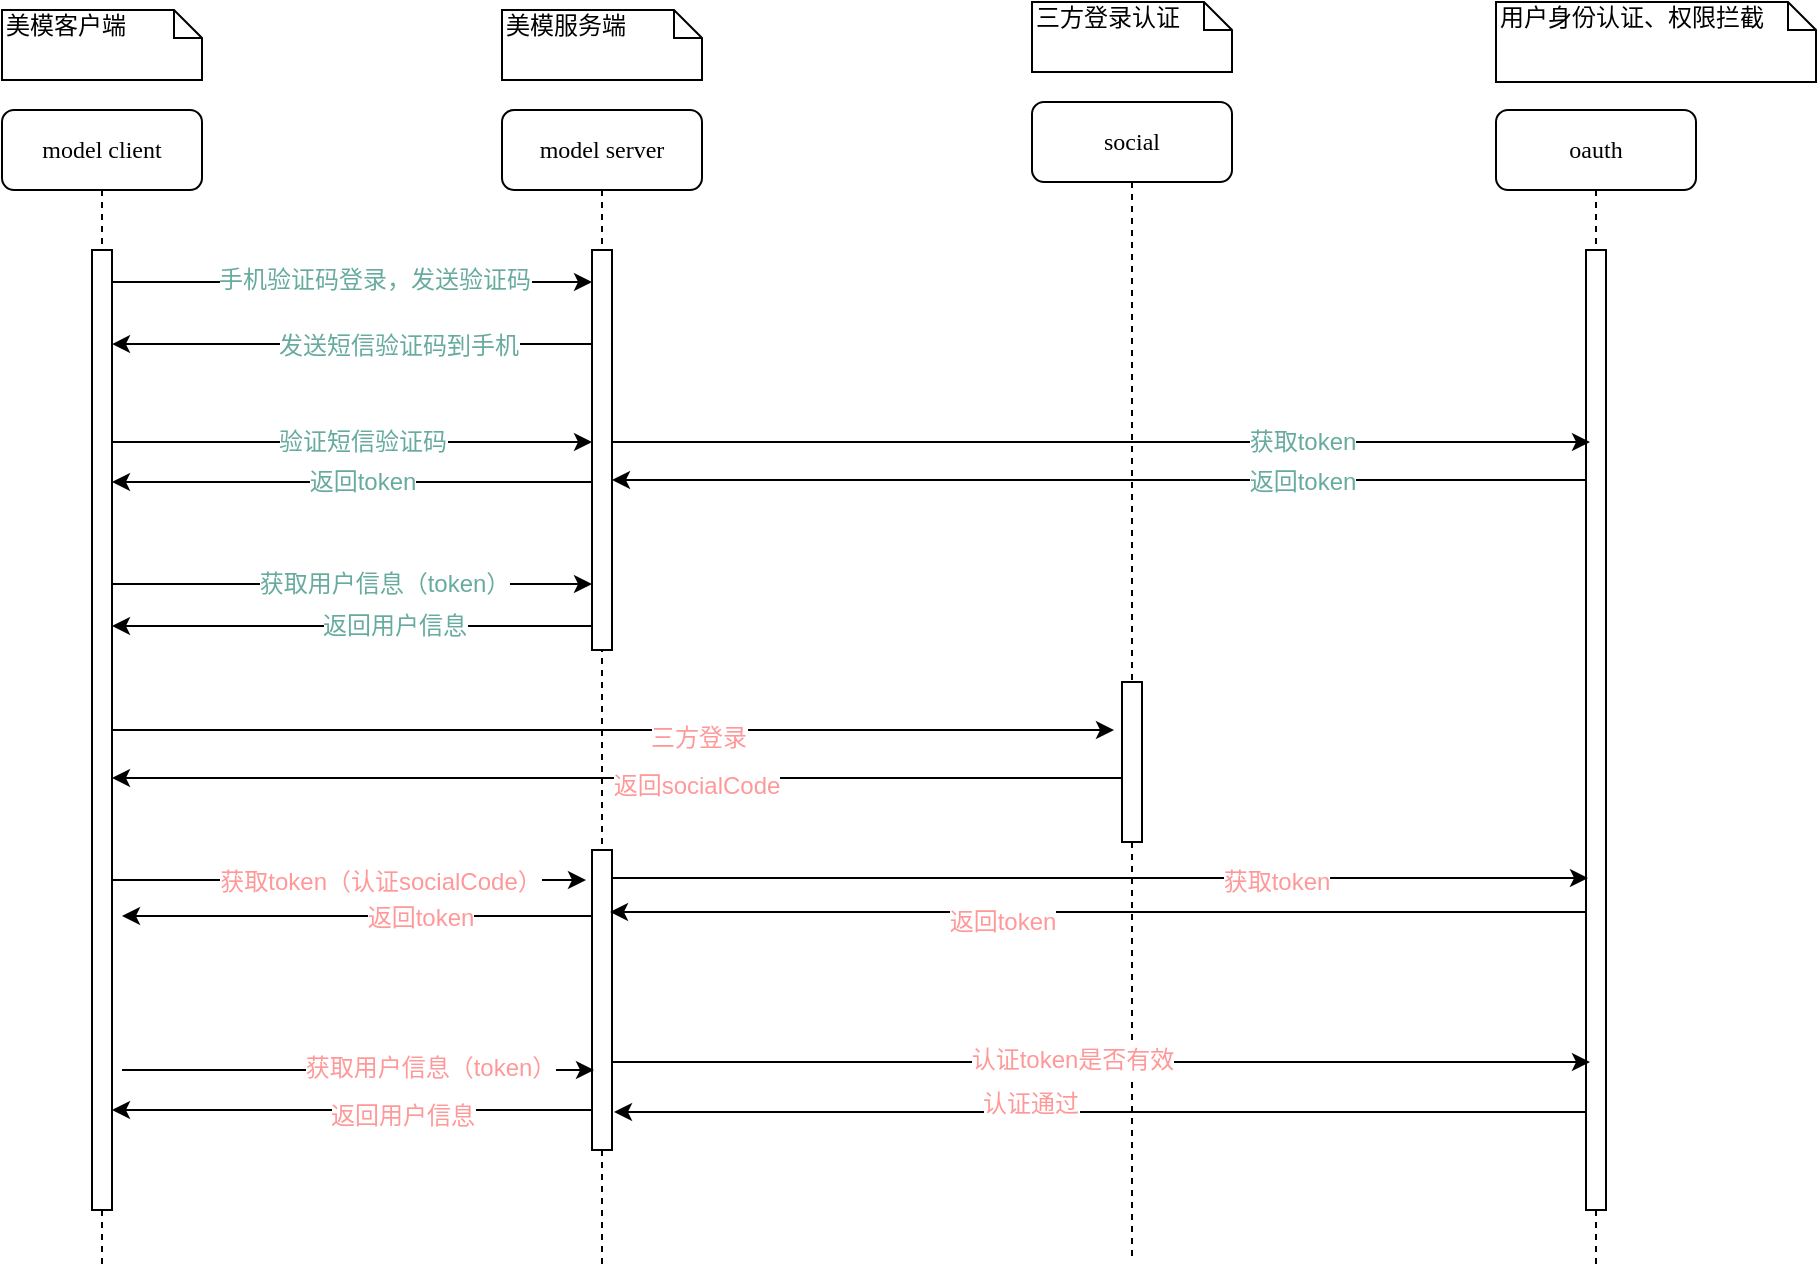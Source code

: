 <mxfile version="11.1.4" type="github"><diagram name="Page-1" id="13e1069c-82ec-6db2-03f1-153e76fe0fe0"><mxGraphModel dx="1422" dy="764" grid="1" gridSize="10" guides="1" tooltips="1" connect="1" arrows="1" fold="1" page="1" pageScale="1" pageWidth="1100" pageHeight="850" background="#ffffff" math="0" shadow="0"><root><mxCell id="0"/><mxCell id="1" parent="0"/><mxCell id="7baba1c4bc27f4b0-2" value="social" style="shape=umlLifeline;perimeter=lifelinePerimeter;whiteSpace=wrap;html=1;container=1;collapsible=0;recursiveResize=0;outlineConnect=0;rounded=1;shadow=0;comic=0;labelBackgroundColor=none;strokeColor=#000000;strokeWidth=1;fillColor=#FFFFFF;fontFamily=Verdana;fontSize=12;fontColor=#000000;align=center;" parent="1" vertex="1"><mxGeometry x="585" y="90" width="100" height="580" as="geometry"/></mxCell><mxCell id="7baba1c4bc27f4b0-10" value="" style="html=1;points=[];perimeter=orthogonalPerimeter;rounded=0;shadow=0;comic=0;labelBackgroundColor=none;strokeColor=#000000;strokeWidth=1;fillColor=#FFFFFF;fontFamily=Verdana;fontSize=12;fontColor=#FF9999;align=center;" parent="7baba1c4bc27f4b0-2" vertex="1"><mxGeometry x="45" y="290" width="10" height="80" as="geometry"/></mxCell><mxCell id="7baba1c4bc27f4b0-4" value="oauth" style="shape=umlLifeline;perimeter=lifelinePerimeter;whiteSpace=wrap;html=1;container=1;collapsible=0;recursiveResize=0;outlineConnect=0;rounded=1;shadow=0;comic=0;labelBackgroundColor=none;strokeColor=#000000;strokeWidth=1;fillColor=#FFFFFF;fontFamily=Verdana;fontSize=12;fontColor=#000000;align=center;" parent="1" vertex="1"><mxGeometry x="817" y="94" width="100" height="580" as="geometry"/></mxCell><mxCell id="ABK4TmTYfke8tAOsTrXN-4" value="" style="html=1;points=[];perimeter=orthogonalPerimeter;" parent="7baba1c4bc27f4b0-4" vertex="1"><mxGeometry x="45" y="70" width="10" height="480" as="geometry"/></mxCell><mxCell id="7baba1c4bc27f4b0-41" value="三方登录认证" style="shape=note;whiteSpace=wrap;html=1;size=14;verticalAlign=top;align=left;spacingTop=-6;rounded=0;shadow=0;comic=0;labelBackgroundColor=none;strokeColor=#000000;strokeWidth=1;fillColor=#FFFFFF;fontFamily=Verdana;fontSize=12;fontColor=#000000;" parent="1" vertex="1"><mxGeometry x="585" y="40" width="100" height="35" as="geometry"/></mxCell><mxCell id="7baba1c4bc27f4b0-43" value="用户身份认证、权限拦截" style="shape=note;whiteSpace=wrap;html=1;size=14;verticalAlign=top;align=left;spacingTop=-6;rounded=0;shadow=0;comic=0;labelBackgroundColor=none;strokeColor=#000000;strokeWidth=1;fillColor=#FFFFFF;fontFamily=Verdana;fontSize=12;fontColor=#000000;" parent="1" vertex="1"><mxGeometry x="817" y="40" width="160" height="40" as="geometry"/></mxCell><mxCell id="0bPx4vvgJoxXhPB4Ur6P-1" value="model&amp;nbsp;server" style="shape=umlLifeline;perimeter=lifelinePerimeter;whiteSpace=wrap;html=1;container=1;collapsible=0;recursiveResize=0;outlineConnect=0;rounded=1;shadow=0;comic=0;labelBackgroundColor=none;strokeColor=#000000;strokeWidth=1;fillColor=#FFFFFF;fontFamily=Verdana;fontSize=12;fontColor=#000000;align=center;" vertex="1" parent="1"><mxGeometry x="320" y="94" width="100" height="580" as="geometry"/></mxCell><mxCell id="0bPx4vvgJoxXhPB4Ur6P-2" value="" style="html=1;points=[];perimeter=orthogonalPerimeter;rounded=0;shadow=0;comic=0;labelBackgroundColor=none;strokeColor=#000000;strokeWidth=1;fillColor=#FFFFFF;fontFamily=Verdana;fontSize=12;fontColor=#67AB9F;align=center;" vertex="1" parent="0bPx4vvgJoxXhPB4Ur6P-1"><mxGeometry x="45" y="70" width="10" height="200" as="geometry"/></mxCell><mxCell id="0bPx4vvgJoxXhPB4Ur6P-32" value="" style="html=1;points=[];perimeter=orthogonalPerimeter;fontColor=#FF9999;" vertex="1" parent="0bPx4vvgJoxXhPB4Ur6P-1"><mxGeometry x="45" y="370" width="10" height="150" as="geometry"/></mxCell><mxCell id="0bPx4vvgJoxXhPB4Ur6P-3" value="美模服务端" style="shape=note;whiteSpace=wrap;html=1;size=14;verticalAlign=top;align=left;spacingTop=-6;rounded=0;shadow=0;comic=0;labelBackgroundColor=none;strokeColor=#000000;strokeWidth=1;fillColor=#FFFFFF;fontFamily=Verdana;fontSize=12;fontColor=#000000;" vertex="1" parent="1"><mxGeometry x="320" y="44" width="100" height="35" as="geometry"/></mxCell><mxCell id="0bPx4vvgJoxXhPB4Ur6P-5" value="model&amp;nbsp;client" style="shape=umlLifeline;perimeter=lifelinePerimeter;whiteSpace=wrap;html=1;container=1;collapsible=0;recursiveResize=0;outlineConnect=0;rounded=1;shadow=0;comic=0;labelBackgroundColor=none;strokeColor=#000000;strokeWidth=1;fillColor=#FFFFFF;fontFamily=Verdana;fontSize=12;fontColor=#000000;align=center;" vertex="1" parent="1"><mxGeometry x="70" y="94" width="100" height="580" as="geometry"/></mxCell><mxCell id="0bPx4vvgJoxXhPB4Ur6P-6" value="" style="html=1;points=[];perimeter=orthogonalPerimeter;rounded=0;shadow=0;comic=0;labelBackgroundColor=none;strokeColor=#000000;strokeWidth=1;fillColor=#FFFFFF;fontFamily=Verdana;fontSize=12;fontColor=#000000;align=center;" vertex="1" parent="0bPx4vvgJoxXhPB4Ur6P-5"><mxGeometry x="45" y="70" width="10" height="480" as="geometry"/></mxCell><mxCell id="0bPx4vvgJoxXhPB4Ur6P-7" value="美模客户端" style="shape=note;whiteSpace=wrap;html=1;size=14;verticalAlign=top;align=left;spacingTop=-6;rounded=0;shadow=0;comic=0;labelBackgroundColor=none;strokeColor=#000000;strokeWidth=1;fillColor=#FFFFFF;fontFamily=Verdana;fontSize=12;fontColor=#000000;" vertex="1" parent="1"><mxGeometry x="70" y="44" width="100" height="35" as="geometry"/></mxCell><mxCell id="0bPx4vvgJoxXhPB4Ur6P-9" style="edgeStyle=orthogonalEdgeStyle;rounded=0;orthogonalLoop=1;jettySize=auto;html=1;fontColor=#67AB9F;" edge="1" parent="1" source="0bPx4vvgJoxXhPB4Ur6P-6" target="0bPx4vvgJoxXhPB4Ur6P-2"><mxGeometry relative="1" as="geometry"><Array as="points"><mxPoint x="270" y="180"/><mxPoint x="270" y="180"/></Array></mxGeometry></mxCell><mxCell id="0bPx4vvgJoxXhPB4Ur6P-10" value="手机验证码登录，发送验证码" style="text;html=1;resizable=0;points=[];align=center;verticalAlign=middle;labelBackgroundColor=#ffffff;fontColor=#67AB9F;" vertex="1" connectable="0" parent="0bPx4vvgJoxXhPB4Ur6P-9"><mxGeometry x="0.208" y="14" relative="1" as="geometry"><mxPoint x="-14" y="13" as="offset"/></mxGeometry></mxCell><mxCell id="0bPx4vvgJoxXhPB4Ur6P-15" style="edgeStyle=orthogonalEdgeStyle;rounded=0;orthogonalLoop=1;jettySize=auto;html=1;fontColor=#67AB9F;" edge="1" parent="1" source="0bPx4vvgJoxXhPB4Ur6P-6" target="0bPx4vvgJoxXhPB4Ur6P-2"><mxGeometry relative="1" as="geometry"><Array as="points"><mxPoint x="250" y="260"/><mxPoint x="250" y="260"/></Array></mxGeometry></mxCell><mxCell id="0bPx4vvgJoxXhPB4Ur6P-16" value="验证短信验证码" style="text;html=1;resizable=0;points=[];align=center;verticalAlign=middle;labelBackgroundColor=#ffffff;fontColor=#67AB9F;" vertex="1" connectable="0" parent="0bPx4vvgJoxXhPB4Ur6P-15"><mxGeometry x="0.383" y="3" relative="1" as="geometry"><mxPoint x="-41" y="3" as="offset"/></mxGeometry></mxCell><mxCell id="0bPx4vvgJoxXhPB4Ur6P-18" style="edgeStyle=orthogonalEdgeStyle;rounded=0;orthogonalLoop=1;jettySize=auto;html=1;fontColor=#67AB9F;" edge="1" parent="1" source="0bPx4vvgJoxXhPB4Ur6P-2"><mxGeometry relative="1" as="geometry"><mxPoint x="864" y="260" as="targetPoint"/><Array as="points"><mxPoint x="864" y="260"/></Array></mxGeometry></mxCell><mxCell id="0bPx4vvgJoxXhPB4Ur6P-19" value="获取token" style="text;html=1;resizable=0;points=[];align=center;verticalAlign=middle;labelBackgroundColor=#ffffff;fontColor=#67AB9F;" vertex="1" connectable="0" parent="0bPx4vvgJoxXhPB4Ur6P-18"><mxGeometry x="-0.235" relative="1" as="geometry"><mxPoint x="158" as="offset"/></mxGeometry></mxCell><mxCell id="0bPx4vvgJoxXhPB4Ur6P-20" style="edgeStyle=orthogonalEdgeStyle;rounded=0;orthogonalLoop=1;jettySize=auto;html=1;entryX=1;entryY=0.575;entryDx=0;entryDy=0;entryPerimeter=0;fontColor=#67AB9F;" edge="1" parent="1" source="ABK4TmTYfke8tAOsTrXN-4" target="0bPx4vvgJoxXhPB4Ur6P-2"><mxGeometry relative="1" as="geometry"><Array as="points"><mxPoint x="750" y="279"/><mxPoint x="750" y="279"/></Array></mxGeometry></mxCell><mxCell id="0bPx4vvgJoxXhPB4Ur6P-21" value="返回token" style="text;html=1;resizable=0;points=[];align=center;verticalAlign=middle;labelBackgroundColor=#ffffff;fontColor=#67AB9F;" vertex="1" connectable="0" parent="0bPx4vvgJoxXhPB4Ur6P-20"><mxGeometry x="0.055" y="3" relative="1" as="geometry"><mxPoint x="115" y="-2" as="offset"/></mxGeometry></mxCell><mxCell id="0bPx4vvgJoxXhPB4Ur6P-22" style="edgeStyle=orthogonalEdgeStyle;rounded=0;orthogonalLoop=1;jettySize=auto;html=1;fontColor=#67AB9F;" edge="1" parent="1" source="0bPx4vvgJoxXhPB4Ur6P-2" target="0bPx4vvgJoxXhPB4Ur6P-6"><mxGeometry relative="1" as="geometry"><Array as="points"><mxPoint x="180" y="280"/><mxPoint x="180" y="280"/></Array></mxGeometry></mxCell><mxCell id="0bPx4vvgJoxXhPB4Ur6P-23" value="返回token" style="text;html=1;resizable=0;points=[];align=center;verticalAlign=middle;labelBackgroundColor=#ffffff;fontColor=#67AB9F;" vertex="1" connectable="0" parent="0bPx4vvgJoxXhPB4Ur6P-22"><mxGeometry x="0.542" y="92" relative="1" as="geometry"><mxPoint x="70" y="-92" as="offset"/></mxGeometry></mxCell><mxCell id="0bPx4vvgJoxXhPB4Ur6P-24" style="edgeStyle=orthogonalEdgeStyle;rounded=0;orthogonalLoop=1;jettySize=auto;html=1;entryX=0;entryY=0.725;entryDx=0;entryDy=0;entryPerimeter=0;fontColor=#67AB9F;" edge="1" parent="1"><mxGeometry relative="1" as="geometry"><mxPoint x="125" y="331" as="sourcePoint"/><mxPoint x="365" y="331" as="targetPoint"/><Array as="points"><mxPoint x="180" y="331"/><mxPoint x="180" y="331"/></Array></mxGeometry></mxCell><mxCell id="0bPx4vvgJoxXhPB4Ur6P-25" value="获取用户信息（token）" style="text;html=1;resizable=0;points=[];align=center;verticalAlign=middle;labelBackgroundColor=#ffffff;fontColor=#67AB9F;" vertex="1" connectable="0" parent="0bPx4vvgJoxXhPB4Ur6P-24"><mxGeometry x="0.133" relative="1" as="geometry"><mxPoint as="offset"/></mxGeometry></mxCell><mxCell id="0bPx4vvgJoxXhPB4Ur6P-26" style="edgeStyle=orthogonalEdgeStyle;rounded=0;orthogonalLoop=1;jettySize=auto;html=1;fontColor=#67AB9F;" edge="1" parent="1"><mxGeometry relative="1" as="geometry"><mxPoint x="365" y="352" as="sourcePoint"/><mxPoint x="125" y="352" as="targetPoint"/><Array as="points"><mxPoint x="190" y="352"/><mxPoint x="190" y="352"/></Array></mxGeometry></mxCell><mxCell id="0bPx4vvgJoxXhPB4Ur6P-27" value="返回用户信息" style="text;html=1;resizable=0;points=[];align=center;verticalAlign=middle;labelBackgroundColor=#ffffff;fontColor=#67AB9F;" vertex="1" connectable="0" parent="0bPx4vvgJoxXhPB4Ur6P-26"><mxGeometry x="0.458" y="-76" relative="1" as="geometry"><mxPoint x="76" y="76" as="offset"/></mxGeometry></mxCell><mxCell id="0bPx4vvgJoxXhPB4Ur6P-28" style="edgeStyle=orthogonalEdgeStyle;rounded=0;orthogonalLoop=1;jettySize=auto;html=1;entryX=-0.4;entryY=0.3;entryDx=0;entryDy=0;entryPerimeter=0;fontColor=#FF9999;" edge="1" parent="1" source="0bPx4vvgJoxXhPB4Ur6P-6" target="7baba1c4bc27f4b0-10"><mxGeometry relative="1" as="geometry"/></mxCell><mxCell id="0bPx4vvgJoxXhPB4Ur6P-29" value="三方登录" style="text;html=1;resizable=0;points=[];align=center;verticalAlign=middle;labelBackgroundColor=#ffffff;fontColor=#FF9999;" vertex="1" connectable="0" parent="0bPx4vvgJoxXhPB4Ur6P-28"><mxGeometry x="0.168" y="-4" relative="1" as="geometry"><mxPoint as="offset"/></mxGeometry></mxCell><mxCell id="0bPx4vvgJoxXhPB4Ur6P-30" style="edgeStyle=orthogonalEdgeStyle;rounded=0;orthogonalLoop=1;jettySize=auto;html=1;entryX=1;entryY=0.55;entryDx=0;entryDy=0;entryPerimeter=0;fontColor=#FF9999;" edge="1" parent="1" source="7baba1c4bc27f4b0-10" target="0bPx4vvgJoxXhPB4Ur6P-6"><mxGeometry relative="1" as="geometry"><Array as="points"><mxPoint x="510" y="428"/><mxPoint x="510" y="428"/></Array></mxGeometry></mxCell><mxCell id="0bPx4vvgJoxXhPB4Ur6P-31" value="返回socialCode" style="text;html=1;resizable=0;points=[];align=center;verticalAlign=middle;labelBackgroundColor=#ffffff;fontColor=#FF9999;" vertex="1" connectable="0" parent="0bPx4vvgJoxXhPB4Ur6P-30"><mxGeometry x="-0.156" y="4" relative="1" as="geometry"><mxPoint as="offset"/></mxGeometry></mxCell><mxCell id="0bPx4vvgJoxXhPB4Ur6P-33" style="edgeStyle=orthogonalEdgeStyle;rounded=0;orthogonalLoop=1;jettySize=auto;html=1;entryX=1;entryY=0.098;entryDx=0;entryDy=0;entryPerimeter=0;fontColor=#67AB9F;" edge="1" parent="1" source="0bPx4vvgJoxXhPB4Ur6P-2" target="0bPx4vvgJoxXhPB4Ur6P-6"><mxGeometry relative="1" as="geometry"><Array as="points"><mxPoint x="280" y="211"/><mxPoint x="280" y="211"/></Array></mxGeometry></mxCell><mxCell id="0bPx4vvgJoxXhPB4Ur6P-34" value="发送短信验证码到手机" style="text;html=1;resizable=0;points=[];align=center;verticalAlign=middle;labelBackgroundColor=#ffffff;fontColor=#67AB9F;" vertex="1" connectable="0" parent="0bPx4vvgJoxXhPB4Ur6P-33"><mxGeometry x="-0.192" y="1" relative="1" as="geometry"><mxPoint as="offset"/></mxGeometry></mxCell><mxCell id="0bPx4vvgJoxXhPB4Ur6P-35" style="edgeStyle=orthogonalEdgeStyle;rounded=0;orthogonalLoop=1;jettySize=auto;html=1;fontColor=#FF9999;" edge="1" parent="1" source="0bPx4vvgJoxXhPB4Ur6P-6"><mxGeometry relative="1" as="geometry"><mxPoint x="362" y="479" as="targetPoint"/><Array as="points"><mxPoint x="190" y="479"/><mxPoint x="190" y="479"/></Array></mxGeometry></mxCell><mxCell id="0bPx4vvgJoxXhPB4Ur6P-36" value="获取token（认证socialCode）" style="text;html=1;resizable=0;points=[];align=center;verticalAlign=middle;labelBackgroundColor=#ffffff;fontColor=#FF9999;" vertex="1" connectable="0" parent="0bPx4vvgJoxXhPB4Ur6P-35"><mxGeometry x="0.165" y="-1" relative="1" as="geometry"><mxPoint x="-4" as="offset"/></mxGeometry></mxCell><mxCell id="0bPx4vvgJoxXhPB4Ur6P-37" style="edgeStyle=orthogonalEdgeStyle;rounded=0;orthogonalLoop=1;jettySize=auto;html=1;entryX=0.1;entryY=0.652;entryDx=0;entryDy=0;entryPerimeter=0;fontColor=#FF9999;" edge="1" parent="1"><mxGeometry relative="1" as="geometry"><mxPoint x="375" y="481" as="sourcePoint"/><mxPoint x="863" y="478" as="targetPoint"/><Array as="points"><mxPoint x="375" y="478"/></Array></mxGeometry></mxCell><mxCell id="0bPx4vvgJoxXhPB4Ur6P-38" value="获取token" style="text;html=1;resizable=0;points=[];align=center;verticalAlign=middle;labelBackgroundColor=#ffffff;fontColor=#FF9999;" vertex="1" connectable="0" parent="0bPx4vvgJoxXhPB4Ur6P-37"><mxGeometry x="0.365" y="-2" relative="1" as="geometry"><mxPoint as="offset"/></mxGeometry></mxCell><mxCell id="0bPx4vvgJoxXhPB4Ur6P-39" style="edgeStyle=orthogonalEdgeStyle;rounded=0;orthogonalLoop=1;jettySize=auto;html=1;fontColor=#FF9999;" edge="1" parent="1" source="ABK4TmTYfke8tAOsTrXN-4"><mxGeometry relative="1" as="geometry"><mxPoint x="374" y="495" as="targetPoint"/><Array as="points"><mxPoint x="374" y="495"/></Array></mxGeometry></mxCell><mxCell id="0bPx4vvgJoxXhPB4Ur6P-40" value="返回token" style="text;html=1;resizable=0;points=[];align=center;verticalAlign=middle;labelBackgroundColor=#ffffff;fontColor=#FF9999;" vertex="1" connectable="0" parent="0bPx4vvgJoxXhPB4Ur6P-39"><mxGeometry x="0.057" y="1" relative="1" as="geometry"><mxPoint x="-34" y="4" as="offset"/></mxGeometry></mxCell><mxCell id="0bPx4vvgJoxXhPB4Ur6P-41" style="edgeStyle=orthogonalEdgeStyle;rounded=0;orthogonalLoop=1;jettySize=auto;html=1;entryX=1.5;entryY=0.7;entryDx=0;entryDy=0;entryPerimeter=0;fontColor=#FF9999;" edge="1" parent="1"><mxGeometry relative="1" as="geometry"><mxPoint x="365" y="497" as="sourcePoint"/><mxPoint x="130" y="497" as="targetPoint"/><Array as="points"><mxPoint x="300" y="497"/><mxPoint x="300" y="497"/></Array></mxGeometry></mxCell><mxCell id="0bPx4vvgJoxXhPB4Ur6P-42" value="返回token" style="text;html=1;resizable=0;points=[];align=center;verticalAlign=middle;labelBackgroundColor=#ffffff;fontColor=#FF9999;" vertex="1" connectable="0" parent="0bPx4vvgJoxXhPB4Ur6P-41"><mxGeometry x="-0.268" y="1" relative="1" as="geometry"><mxPoint as="offset"/></mxGeometry></mxCell><mxCell id="0bPx4vvgJoxXhPB4Ur6P-43" style="edgeStyle=orthogonalEdgeStyle;rounded=0;orthogonalLoop=1;jettySize=auto;html=1;entryX=0.5;entryY=0.688;entryDx=0;entryDy=0;entryPerimeter=0;fontColor=#FF9999;" edge="1" parent="1"><mxGeometry relative="1" as="geometry"><mxPoint x="130" y="574" as="sourcePoint"/><mxPoint x="366" y="574" as="targetPoint"/><Array as="points"><mxPoint x="176" y="574"/><mxPoint x="176" y="574"/></Array></mxGeometry></mxCell><mxCell id="0bPx4vvgJoxXhPB4Ur6P-44" value="获取用户信息（token）" style="text;html=1;resizable=0;points=[];align=center;verticalAlign=middle;labelBackgroundColor=#ffffff;fontColor=#FF9999;" vertex="1" connectable="0" parent="0bPx4vvgJoxXhPB4Ur6P-43"><mxGeometry x="0.38" y="1" relative="1" as="geometry"><mxPoint x="-9" as="offset"/></mxGeometry></mxCell><mxCell id="0bPx4vvgJoxXhPB4Ur6P-45" style="edgeStyle=orthogonalEdgeStyle;rounded=0;orthogonalLoop=1;jettySize=auto;html=1;entryX=1;entryY=0.804;entryDx=0;entryDy=0;entryPerimeter=0;fontColor=#FF9999;" edge="1" parent="1"><mxGeometry relative="1" as="geometry"><mxPoint x="365" y="594" as="sourcePoint"/><mxPoint x="125" y="594" as="targetPoint"/><Array as="points"><mxPoint x="300" y="594"/><mxPoint x="300" y="594"/></Array></mxGeometry></mxCell><mxCell id="0bPx4vvgJoxXhPB4Ur6P-46" value="返回用户信息" style="text;html=1;resizable=0;points=[];align=center;verticalAlign=middle;labelBackgroundColor=#ffffff;fontColor=#FF9999;" vertex="1" connectable="0" parent="0bPx4vvgJoxXhPB4Ur6P-45"><mxGeometry x="-0.208" y="3" relative="1" as="geometry"><mxPoint as="offset"/></mxGeometry></mxCell><mxCell id="0bPx4vvgJoxXhPB4Ur6P-47" style="edgeStyle=orthogonalEdgeStyle;rounded=0;orthogonalLoop=1;jettySize=auto;html=1;entryX=0.2;entryY=0.754;entryDx=0;entryDy=0;entryPerimeter=0;fontColor=#FF9999;" edge="1" parent="1"><mxGeometry relative="1" as="geometry"><mxPoint x="375" y="570" as="sourcePoint"/><mxPoint x="864" y="570" as="targetPoint"/><Array as="points"><mxPoint x="500" y="570"/><mxPoint x="500" y="570"/></Array></mxGeometry></mxCell><mxCell id="0bPx4vvgJoxXhPB4Ur6P-48" value="认证token是否有效" style="text;html=1;resizable=0;points=[];align=center;verticalAlign=middle;labelBackgroundColor=#ffffff;fontColor=#FF9999;" vertex="1" connectable="0" parent="0bPx4vvgJoxXhPB4Ur6P-47"><mxGeometry x="-0.059" y="1" relative="1" as="geometry"><mxPoint as="offset"/></mxGeometry></mxCell><mxCell id="0bPx4vvgJoxXhPB4Ur6P-49" style="edgeStyle=orthogonalEdgeStyle;rounded=0;orthogonalLoop=1;jettySize=auto;html=1;fontColor=#FF9999;" edge="1" parent="1"><mxGeometry relative="1" as="geometry"><mxPoint x="862" y="595" as="sourcePoint"/><mxPoint x="376" y="595" as="targetPoint"/><Array as="points"><mxPoint x="740" y="595"/><mxPoint x="740" y="595"/></Array></mxGeometry></mxCell><mxCell id="0bPx4vvgJoxXhPB4Ur6P-50" value="认证通过" style="text;html=1;resizable=0;points=[];align=center;verticalAlign=middle;labelBackgroundColor=#ffffff;fontColor=#FF9999;" vertex="1" connectable="0" parent="0bPx4vvgJoxXhPB4Ur6P-49"><mxGeometry x="0.144" y="-4" relative="1" as="geometry"><mxPoint as="offset"/></mxGeometry></mxCell></root></mxGraphModel></diagram></mxfile>